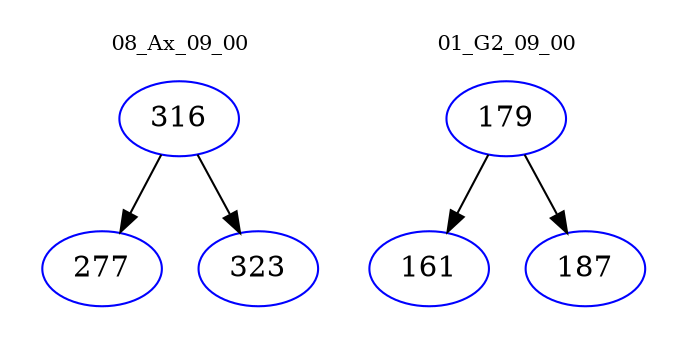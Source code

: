 digraph{
subgraph cluster_0 {
color = white
label = "08_Ax_09_00";
fontsize=10;
T0_316 [label="316", color="blue"]
T0_316 -> T0_277 [color="black"]
T0_277 [label="277", color="blue"]
T0_316 -> T0_323 [color="black"]
T0_323 [label="323", color="blue"]
}
subgraph cluster_1 {
color = white
label = "01_G2_09_00";
fontsize=10;
T1_179 [label="179", color="blue"]
T1_179 -> T1_161 [color="black"]
T1_161 [label="161", color="blue"]
T1_179 -> T1_187 [color="black"]
T1_187 [label="187", color="blue"]
}
}

